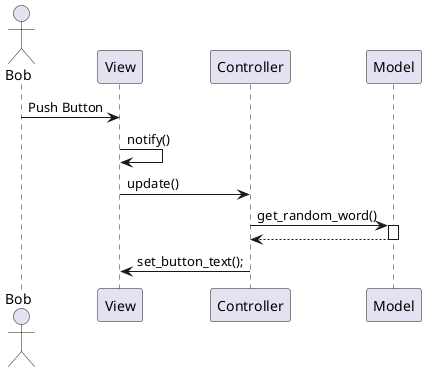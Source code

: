 @startuml
actor Bob

Bob -> View: Push Button
View -> View: notify()
View -> Controller: update()
Controller -> Model ++ : get_random_word()
Model --> Controller --
Controller -> View: set_button_text();

@enduml
